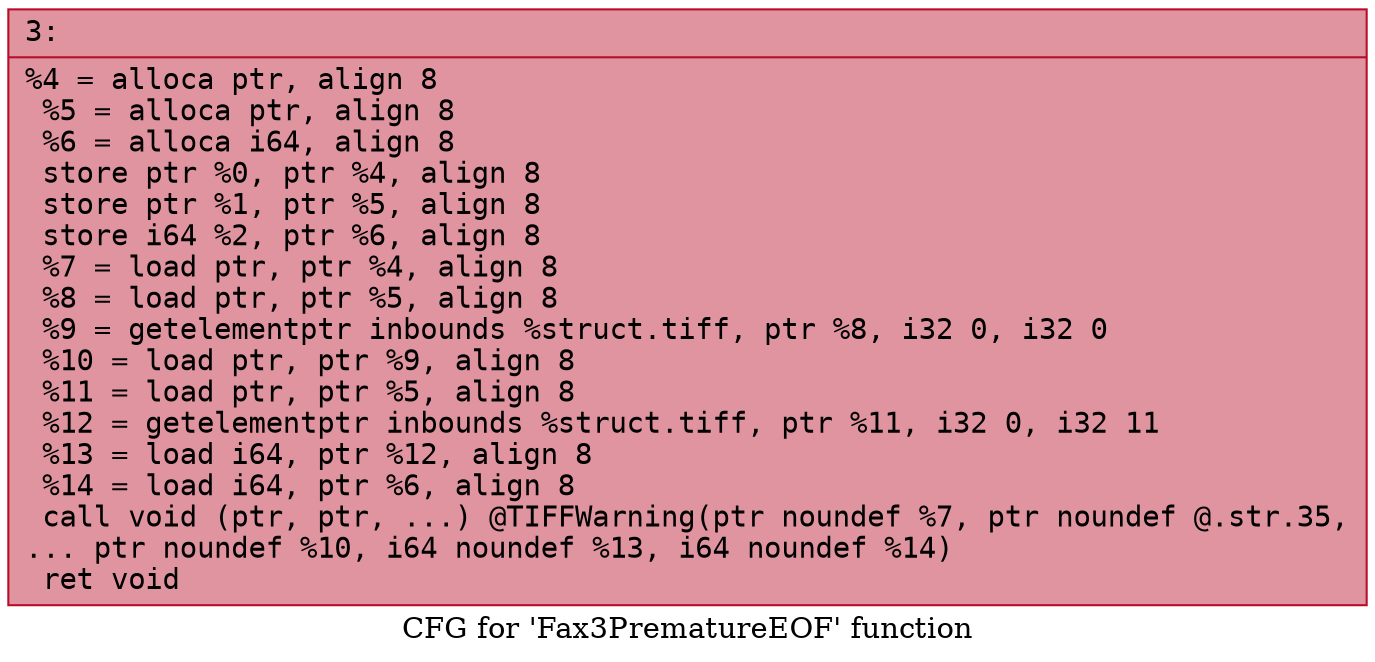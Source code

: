 digraph "CFG for 'Fax3PrematureEOF' function" {
	label="CFG for 'Fax3PrematureEOF' function";

	Node0x6000005c03c0 [shape=record,color="#b70d28ff", style=filled, fillcolor="#b70d2870" fontname="Courier",label="{3:\l|  %4 = alloca ptr, align 8\l  %5 = alloca ptr, align 8\l  %6 = alloca i64, align 8\l  store ptr %0, ptr %4, align 8\l  store ptr %1, ptr %5, align 8\l  store i64 %2, ptr %6, align 8\l  %7 = load ptr, ptr %4, align 8\l  %8 = load ptr, ptr %5, align 8\l  %9 = getelementptr inbounds %struct.tiff, ptr %8, i32 0, i32 0\l  %10 = load ptr, ptr %9, align 8\l  %11 = load ptr, ptr %5, align 8\l  %12 = getelementptr inbounds %struct.tiff, ptr %11, i32 0, i32 11\l  %13 = load i64, ptr %12, align 8\l  %14 = load i64, ptr %6, align 8\l  call void (ptr, ptr, ...) @TIFFWarning(ptr noundef %7, ptr noundef @.str.35,\l... ptr noundef %10, i64 noundef %13, i64 noundef %14)\l  ret void\l}"];
}
